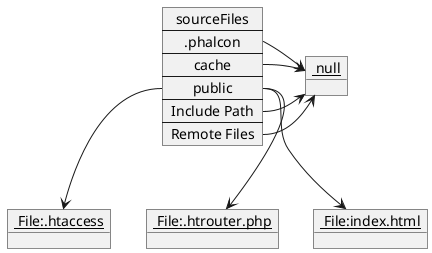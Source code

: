@startuml
'HW3 by Gabriel Bermudez

object "<u> null</u>" as null{
}

object "<u> File:.htaccess</u>" as htaccess {
}

object "<u> File:.htrouter.php</u>" as htrouter {
}

object "<u> File:index.html</u>" as index {
}

map sourceFiles {
.phalcon *-> null
cache *-> null
public *--> htaccess
public *--> htrouter
public *--> index
Include Path *-> null
Remote Files *--> null
}

@enduml